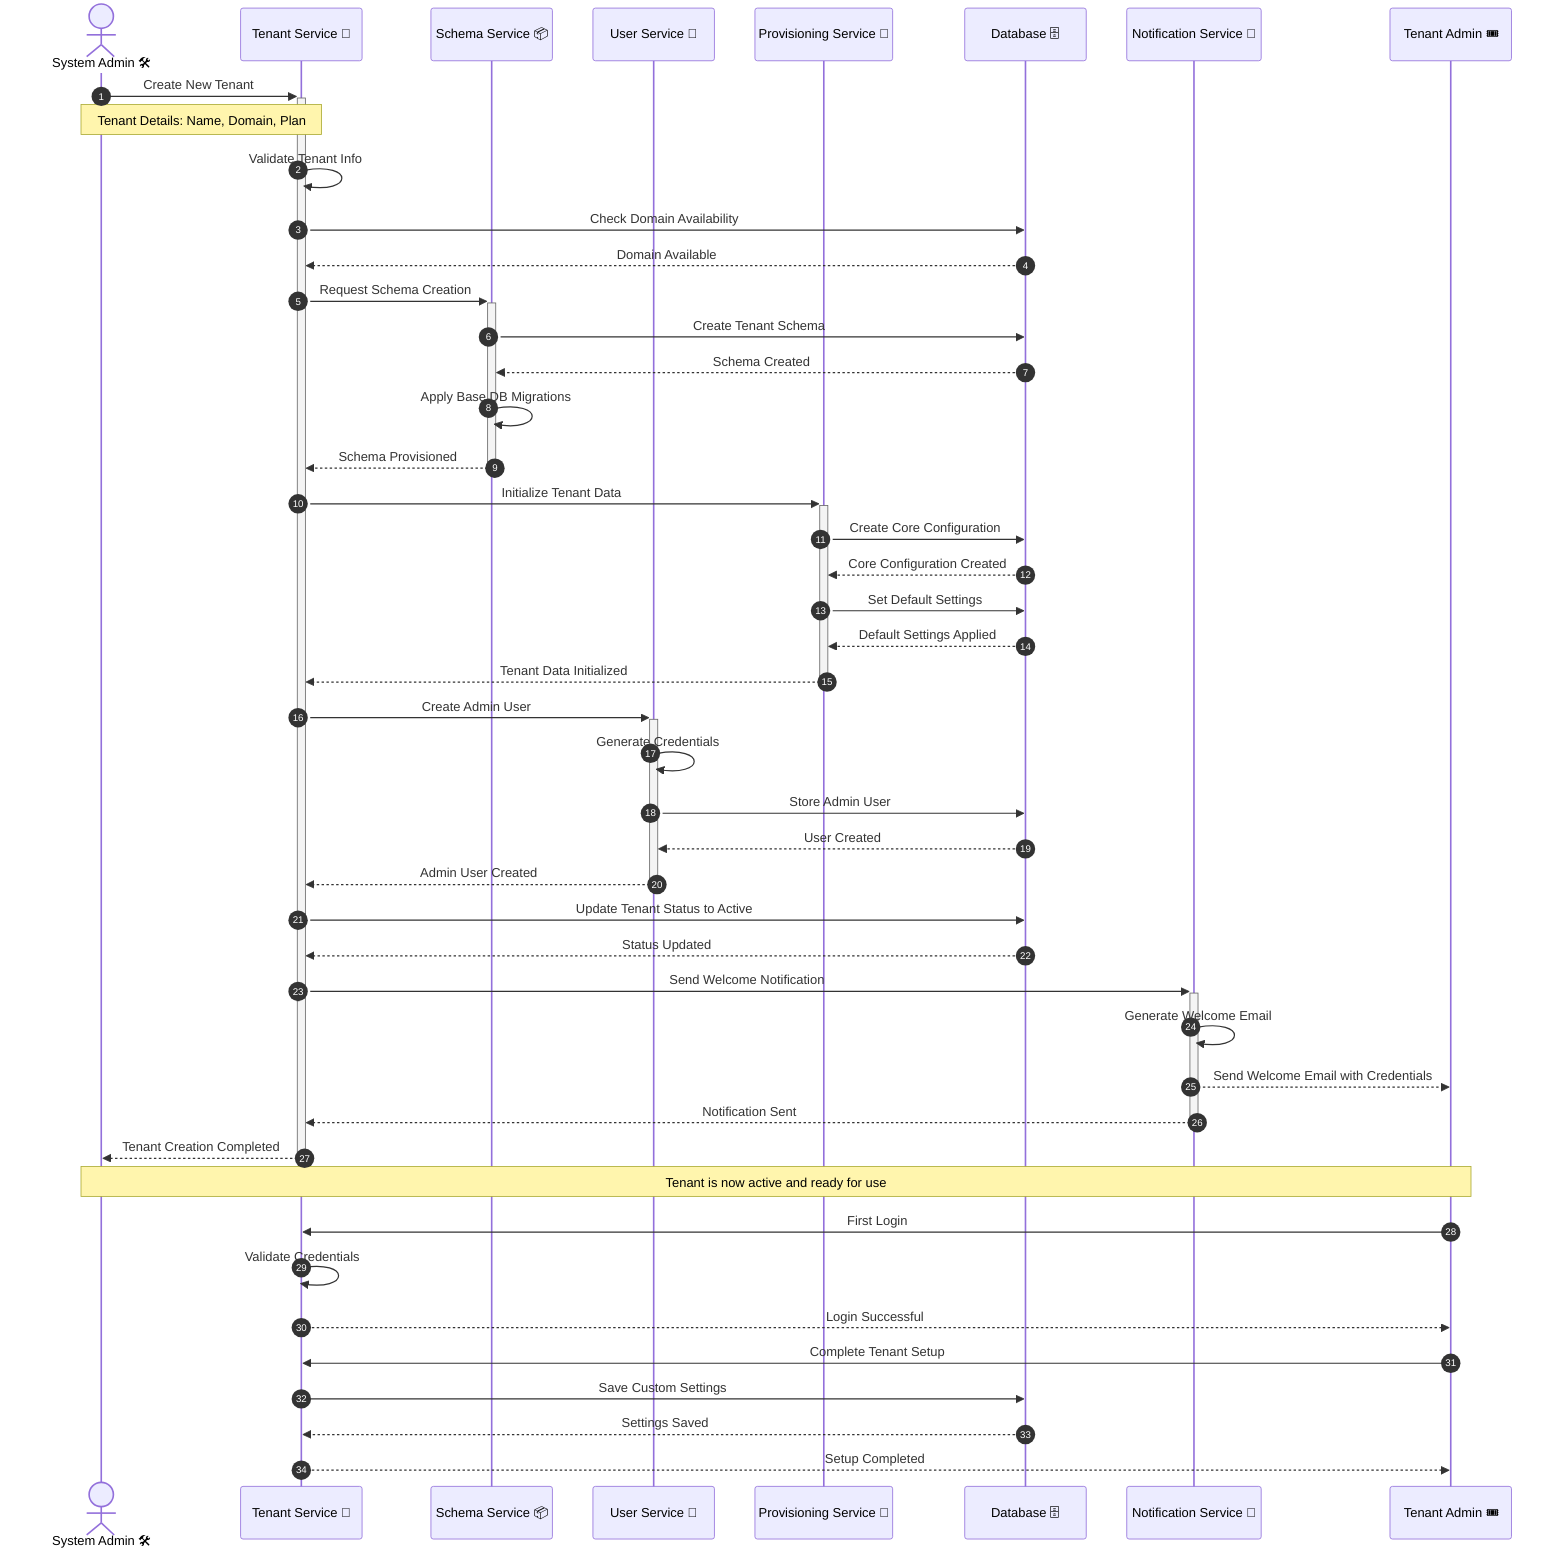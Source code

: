 sequenceDiagram
    %% Participants
    actor SA as System Admin 🛠️
    participant TS as Tenant Service 🏢
    participant SS as Schema Service 📦
    participant US as User Service 👤
    participant PS as Provisioning Service 🔧
    participant DB as Database 🗄️
    participant NS as Notification Service 📧
    participant TA as Tenant Admin 🎟️

    autonumber
    
    SA->>+TS: Create New Tenant
    Note over SA,TS: Tenant Details: Name, Domain, Plan
    
    TS->>TS: Validate Tenant Info
    TS->>DB: Check Domain Availability
    DB-->>TS: Domain Available
    
    TS->>+SS: Request Schema Creation
    SS->>DB: Create Tenant Schema
    DB-->>SS: Schema Created
    SS->>SS: Apply Base DB Migrations
    SS-->>-TS: Schema Provisioned
    
    TS->>+PS: Initialize Tenant Data
    PS->>DB: Create Core Configuration
    DB-->>PS: Core Configuration Created
    PS->>DB: Set Default Settings
    DB-->>PS: Default Settings Applied
    PS-->>-TS: Tenant Data Initialized
    
    TS->>+US: Create Admin User
    US->>US: Generate Credentials
    US->>DB: Store Admin User
    DB-->>US: User Created
    US-->>-TS: Admin User Created
    
    TS->>DB: Update Tenant Status to Active
    DB-->>TS: Status Updated
    
    TS->>+NS: Send Welcome Notification
    NS->>NS: Generate Welcome Email
    NS-->>TA: Send Welcome Email with Credentials
    NS-->>-TS: Notification Sent
    
    TS-->>-SA: Tenant Creation Completed
    
    Note over SA,TA: Tenant is now active and ready for use
    
    %% Optional subsequent flow
    TA->>TS: First Login
    TS->>TS: Validate Credentials
    TS-->>TA: Login Successful
    TA->>TS: Complete Tenant Setup
    TS->>DB: Save Custom Settings
    DB-->>TS: Settings Saved
    TS-->>TA: Setup Completed